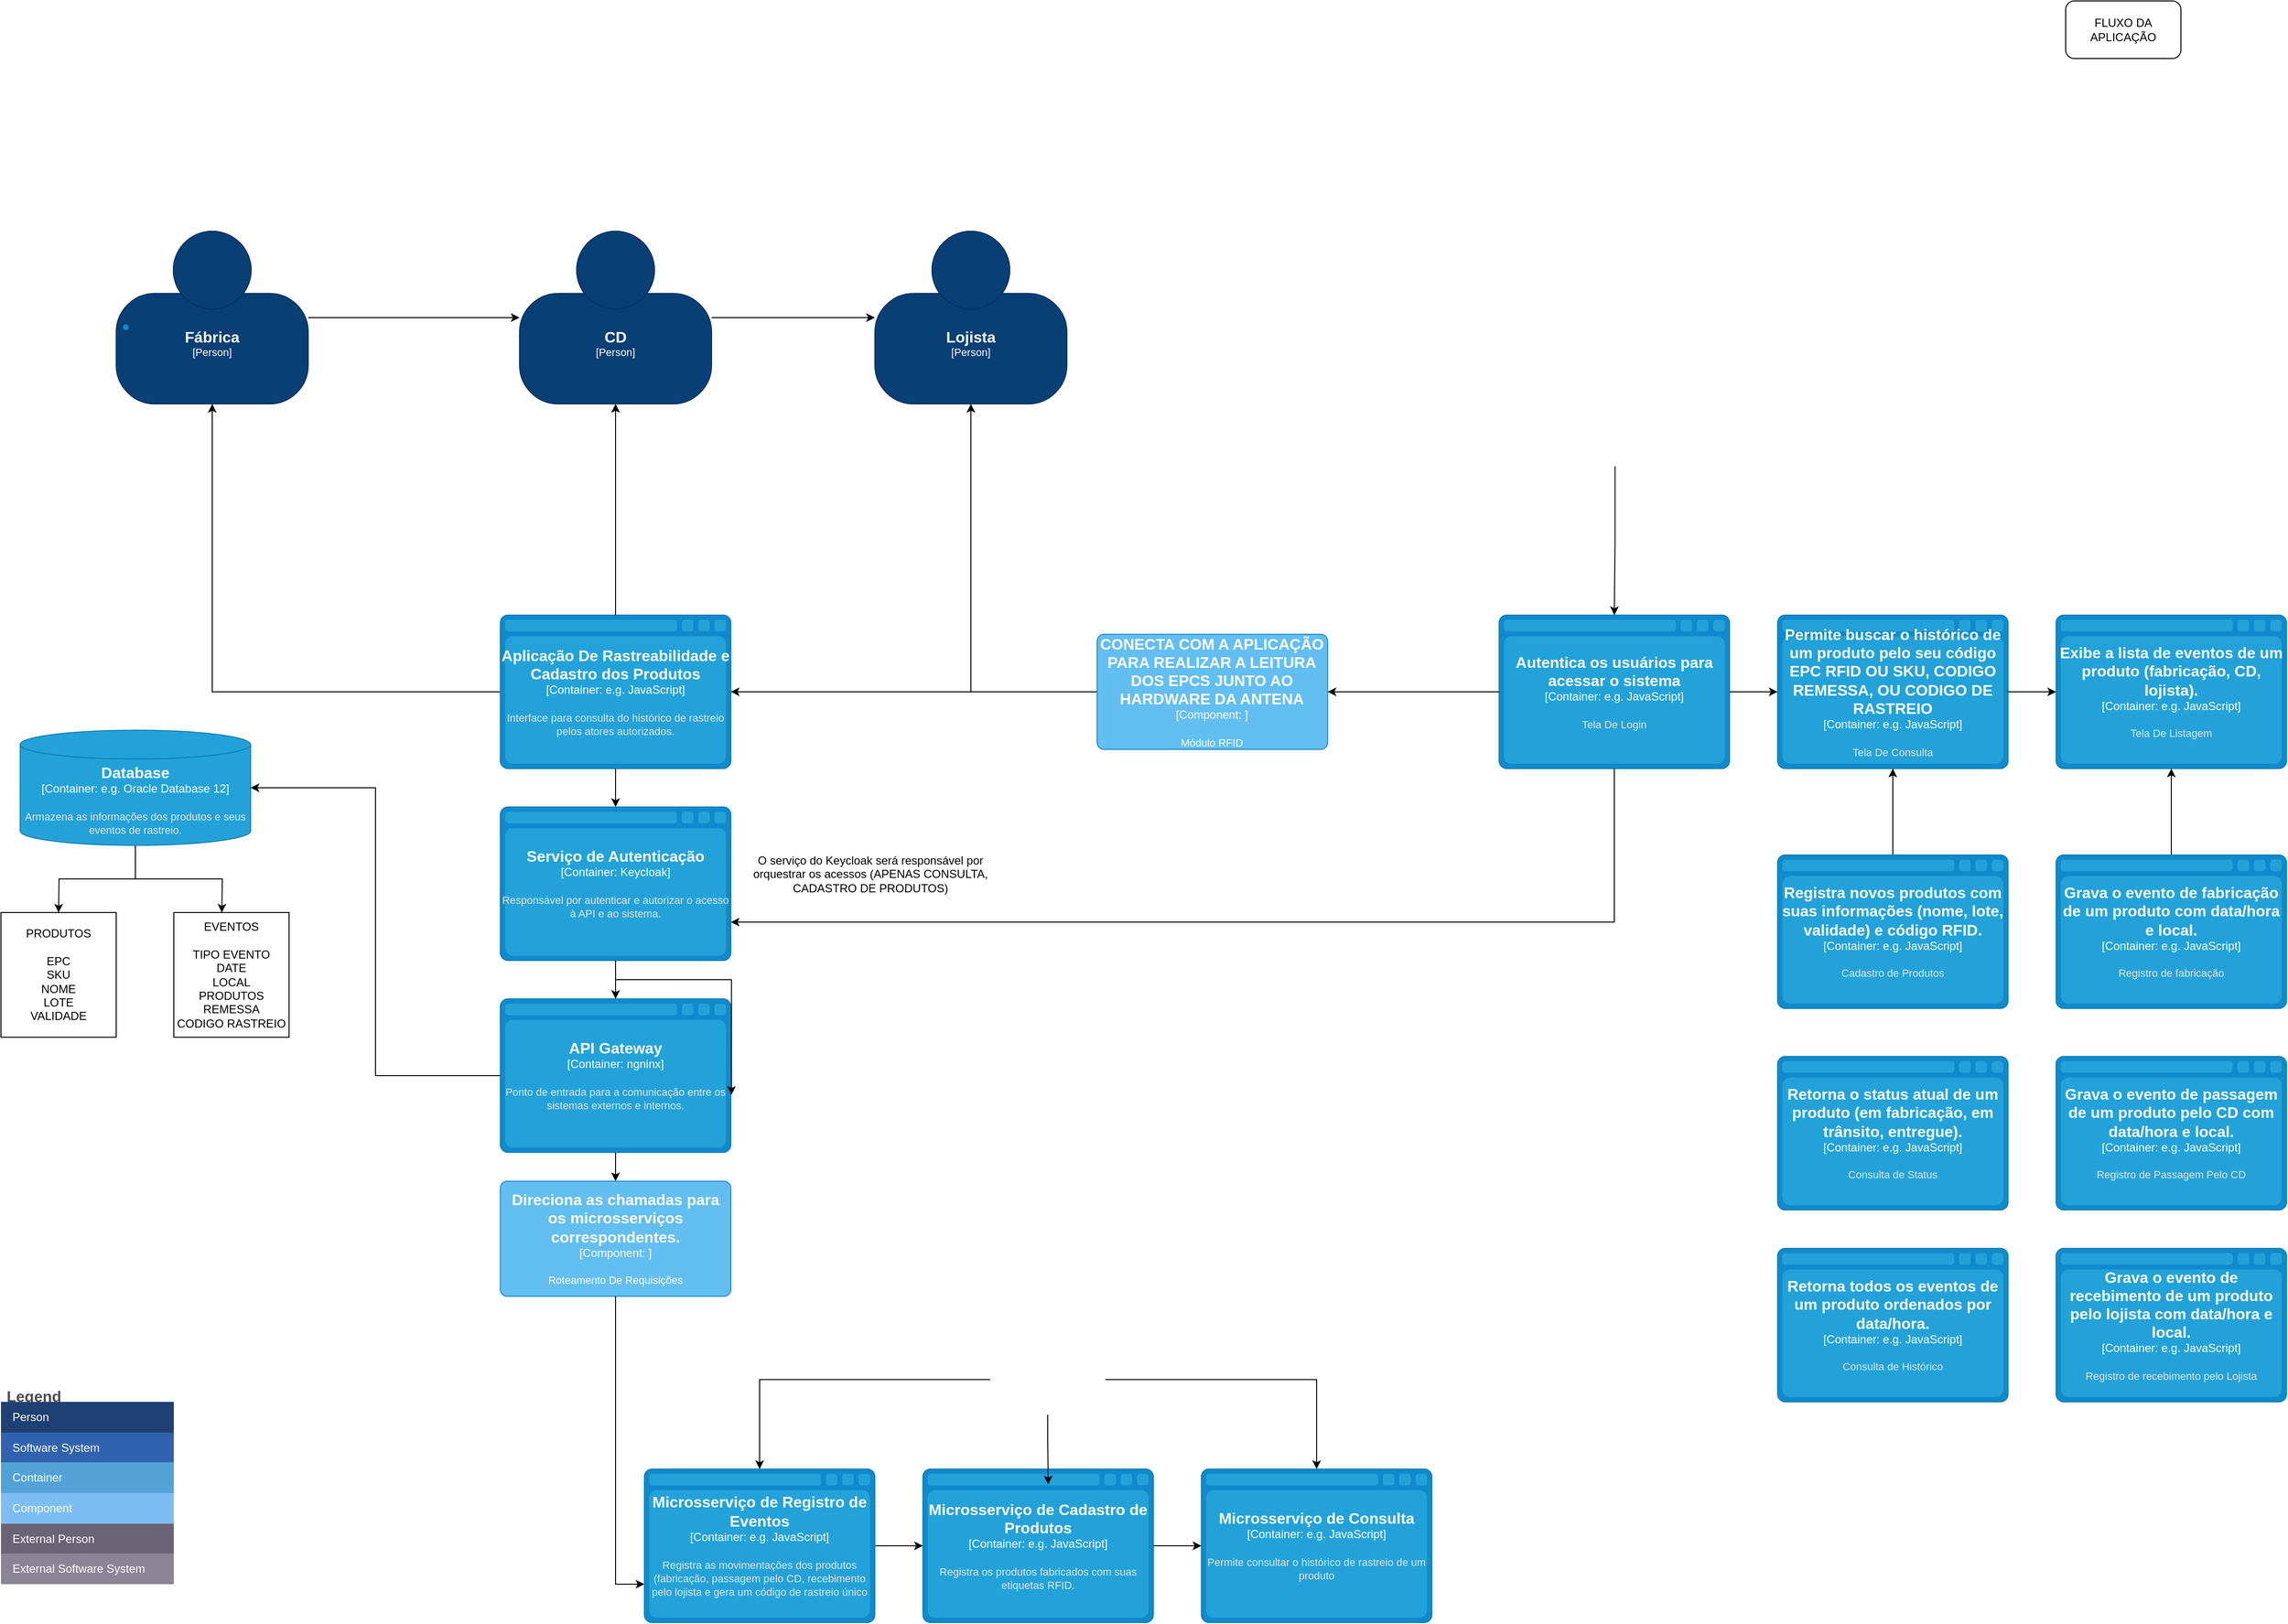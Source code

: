 <mxfile version="24.4.0" type="github">
  <diagram name="Page-1" id="zSvLlB_tGy_QWsFv92lQ">
    <mxGraphModel dx="1832" dy="5348" grid="1" gridSize="10" guides="1" tooltips="1" connect="1" arrows="1" fold="1" page="1" pageScale="1" pageWidth="1100" pageHeight="850" math="0" shadow="0">
      <root>
        <mxCell id="0" />
        <mxCell id="1" parent="0" />
        <mxCell id="GDv7yHvzLEtA6fUQxvJh-16" value="" style="edgeStyle=orthogonalEdgeStyle;rounded=0;orthogonalLoop=1;jettySize=auto;html=1;" edge="1" parent="1" source="GDv7yHvzLEtA6fUQxvJh-11" target="GDv7yHvzLEtA6fUQxvJh-15">
          <mxGeometry relative="1" as="geometry" />
        </mxCell>
        <object placeholders="1" c4Name="Fábrica" c4Type="Person" c4Description="" label="&lt;font style=&quot;font-size: 16px&quot;&gt;&lt;b&gt;%c4Name%&lt;/b&gt;&lt;/font&gt;&lt;div&gt;[%c4Type%]&lt;/div&gt;&lt;br&gt;&lt;div&gt;&lt;font style=&quot;font-size: 11px&quot;&gt;&lt;font color=&quot;#cccccc&quot;&gt;%c4Description%&lt;/font&gt;&lt;/div&gt;" id="GDv7yHvzLEtA6fUQxvJh-11">
          <mxCell style="html=1;fontSize=11;dashed=0;whiteSpace=wrap;fillColor=#083F75;strokeColor=#06315C;fontColor=#ffffff;shape=mxgraph.c4.person2;align=center;metaEdit=1;points=[[0.5,0,0],[1,0.5,0],[1,0.75,0],[0.75,1,0],[0.5,1,0],[0.25,1,0],[0,0.75,0],[0,0.5,0]];resizable=0;" vertex="1" parent="1">
            <mxGeometry x="140" y="-3220" width="200" height="180" as="geometry" />
          </mxCell>
        </object>
        <object placeholders="1" c4Name="Lojista" c4Type="Person" c4Description="" label="&lt;font style=&quot;font-size: 16px&quot;&gt;&lt;b&gt;%c4Name%&lt;/b&gt;&lt;/font&gt;&lt;div&gt;[%c4Type%]&lt;/div&gt;&lt;br&gt;&lt;div&gt;&lt;font style=&quot;font-size: 11px&quot;&gt;&lt;font color=&quot;#cccccc&quot;&gt;%c4Description%&lt;/font&gt;&lt;/div&gt;" id="GDv7yHvzLEtA6fUQxvJh-14">
          <mxCell style="html=1;fontSize=11;dashed=0;whiteSpace=wrap;fillColor=#083F75;strokeColor=#06315C;fontColor=#ffffff;shape=mxgraph.c4.person2;align=center;metaEdit=1;points=[[0.5,0,0],[1,0.5,0],[1,0.75,0],[0.75,1,0],[0.5,1,0],[0.25,1,0],[0,0.75,0],[0,0.5,0]];resizable=0;" vertex="1" parent="1">
            <mxGeometry x="930" y="-3220" width="200" height="180" as="geometry" />
          </mxCell>
        </object>
        <mxCell id="GDv7yHvzLEtA6fUQxvJh-17" value="" style="edgeStyle=orthogonalEdgeStyle;rounded=0;orthogonalLoop=1;jettySize=auto;html=1;" edge="1" parent="1" source="GDv7yHvzLEtA6fUQxvJh-15" target="GDv7yHvzLEtA6fUQxvJh-14">
          <mxGeometry relative="1" as="geometry" />
        </mxCell>
        <object placeholders="1" c4Name="CD" c4Type="Person" c4Description="" label="&lt;font style=&quot;font-size: 16px&quot;&gt;&lt;b&gt;%c4Name%&lt;/b&gt;&lt;/font&gt;&lt;div&gt;[%c4Type%]&lt;/div&gt;&lt;br&gt;&lt;div&gt;&lt;font style=&quot;font-size: 11px&quot;&gt;&lt;font color=&quot;#cccccc&quot;&gt;%c4Description%&lt;/font&gt;&lt;/div&gt;" id="GDv7yHvzLEtA6fUQxvJh-15">
          <mxCell style="html=1;fontSize=11;dashed=0;whiteSpace=wrap;fillColor=#083F75;strokeColor=#06315C;fontColor=#ffffff;shape=mxgraph.c4.person2;align=center;metaEdit=1;points=[[0.5,0,0],[1,0.5,0],[1,0.75,0],[0.75,1,0],[0.5,1,0],[0.25,1,0],[0,0.75,0],[0,0.5,0]];resizable=0;" vertex="1" parent="1">
            <mxGeometry x="560" y="-3220" width="200" height="180" as="geometry" />
          </mxCell>
        </object>
        <mxCell id="GDv7yHvzLEtA6fUQxvJh-36" value="" style="edgeStyle=orthogonalEdgeStyle;rounded=0;orthogonalLoop=1;jettySize=auto;html=1;" edge="1" parent="1" source="GDv7yHvzLEtA6fUQxvJh-20" target="GDv7yHvzLEtA6fUQxvJh-11">
          <mxGeometry relative="1" as="geometry" />
        </mxCell>
        <mxCell id="GDv7yHvzLEtA6fUQxvJh-39" style="edgeStyle=orthogonalEdgeStyle;rounded=0;orthogonalLoop=1;jettySize=auto;html=1;" edge="1" parent="1" source="GDv7yHvzLEtA6fUQxvJh-20" target="GDv7yHvzLEtA6fUQxvJh-14">
          <mxGeometry relative="1" as="geometry" />
        </mxCell>
        <object placeholders="1" c4Name="Aplicação De Rastreabilidade e Cadastro dos Produtos" c4Type="Container" c4Technology="e.g. JavaScript" c4Description="Interface para consulta do histórico de rastreio pelos atores autorizados." label="&lt;font style=&quot;font-size: 16px&quot;&gt;&lt;b&gt;%c4Name%&lt;/b&gt;&lt;/font&gt;&lt;div&gt;[%c4Type%:&amp;nbsp;%c4Technology%]&lt;/div&gt;&lt;br&gt;&lt;div&gt;&lt;font style=&quot;font-size: 11px&quot;&gt;&lt;font color=&quot;#E6E6E6&quot;&gt;%c4Description%&lt;/font&gt;&lt;/div&gt;" id="GDv7yHvzLEtA6fUQxvJh-20">
          <mxCell style="shape=mxgraph.c4.webBrowserContainer2;whiteSpace=wrap;html=1;boundedLbl=1;rounded=0;labelBackgroundColor=none;strokeColor=#118ACD;fillColor=#23A2D9;strokeColor=#118ACD;strokeColor2=#0E7DAD;fontSize=12;fontColor=#ffffff;align=center;metaEdit=1;points=[[0.5,0,0],[1,0.25,0],[1,0.5,0],[1,0.75,0],[0.5,1,0],[0,0.75,0],[0,0.5,0],[0,0.25,0]];resizable=0;" vertex="1" parent="1">
            <mxGeometry x="540" y="-2820" width="240" height="160" as="geometry" />
          </mxCell>
        </object>
        <object placeholders="1" c4Name="API Gateway" c4Type="Container" c4Technology="ngninx" c4Description="Ponto de entrada para a comunicação entre os sistemas externos e internos." label="&lt;font style=&quot;font-size: 16px&quot;&gt;&lt;b&gt;%c4Name%&lt;/b&gt;&lt;/font&gt;&lt;div&gt;[%c4Type%:&amp;nbsp;%c4Technology%]&lt;/div&gt;&lt;br&gt;&lt;div&gt;&lt;font style=&quot;font-size: 11px&quot;&gt;&lt;font color=&quot;#E6E6E6&quot;&gt;%c4Description%&lt;/font&gt;&lt;/div&gt;" id="GDv7yHvzLEtA6fUQxvJh-21">
          <mxCell style="shape=mxgraph.c4.webBrowserContainer2;whiteSpace=wrap;html=1;boundedLbl=1;rounded=0;labelBackgroundColor=none;strokeColor=#118ACD;fillColor=#23A2D9;strokeColor=#118ACD;strokeColor2=#0E7DAD;fontSize=12;fontColor=#ffffff;align=center;metaEdit=1;points=[[0.5,0,0],[1,0.25,0],[1,0.5,0],[1,0.75,0],[0.5,1,0],[0,0.75,0],[0,0.5,0],[0,0.25,0]];resizable=0;" vertex="1" parent="1">
            <mxGeometry x="540" y="-2420" width="240" height="160" as="geometry" />
          </mxCell>
        </object>
        <object placeholders="1" c4Name="Serviço de Autenticação" c4Type="Container" c4Technology="Keycloak" c4Description="Responsável por autenticar e autorizar o acesso à API e ao sistema." label="&lt;font style=&quot;font-size: 16px&quot;&gt;&lt;b&gt;%c4Name%&lt;/b&gt;&lt;/font&gt;&lt;div&gt;[%c4Type%:&amp;nbsp;%c4Technology%]&lt;/div&gt;&lt;br&gt;&lt;div&gt;&lt;font style=&quot;font-size: 11px&quot;&gt;&lt;font color=&quot;#E6E6E6&quot;&gt;%c4Description%&lt;/font&gt;&lt;/div&gt;" id="GDv7yHvzLEtA6fUQxvJh-22">
          <mxCell style="shape=mxgraph.c4.webBrowserContainer2;whiteSpace=wrap;html=1;boundedLbl=1;rounded=0;labelBackgroundColor=none;strokeColor=#118ACD;fillColor=#23A2D9;strokeColor=#118ACD;strokeColor2=#0E7DAD;fontSize=12;fontColor=#ffffff;align=center;metaEdit=1;points=[[0.5,0,0],[1,0.25,0],[1,0.5,0],[1,0.75,0],[0.5,1,0],[0,0.75,0],[0,0.5,0],[0,0.25,0]];resizable=0;" vertex="1" parent="1">
            <mxGeometry x="540" y="-2620" width="240" height="160" as="geometry" />
          </mxCell>
        </object>
        <object placeholders="1" c4Name="Microsserviço de Cadastro de Produtos" c4Type="Container" c4Technology="e.g. JavaScript" c4Description="Registra os produtos fabricados com suas etiquetas RFID." label="&lt;font style=&quot;font-size: 16px&quot;&gt;&lt;b&gt;%c4Name%&lt;/b&gt;&lt;/font&gt;&lt;div&gt;[%c4Type%:&amp;nbsp;%c4Technology%]&lt;/div&gt;&lt;br&gt;&lt;div&gt;&lt;font style=&quot;font-size: 11px&quot;&gt;&lt;font color=&quot;#E6E6E6&quot;&gt;%c4Description%&lt;/font&gt;&lt;/div&gt;" id="GDv7yHvzLEtA6fUQxvJh-23">
          <mxCell style="shape=mxgraph.c4.webBrowserContainer2;whiteSpace=wrap;html=1;boundedLbl=1;rounded=0;labelBackgroundColor=none;strokeColor=#118ACD;fillColor=#23A2D9;strokeColor=#118ACD;strokeColor2=#0E7DAD;fontSize=12;fontColor=#ffffff;align=center;metaEdit=1;points=[[0.5,0,0],[1,0.25,0],[1,0.5,0],[1,0.75,0],[0.5,1,0],[0,0.75,0],[0,0.5,0],[0,0.25,0]];resizable=0;" vertex="1" parent="1">
            <mxGeometry x="980" y="-1930" width="240" height="160" as="geometry" />
          </mxCell>
        </object>
        <mxCell id="GDv7yHvzLEtA6fUQxvJh-94" style="edgeStyle=orthogonalEdgeStyle;rounded=0;orthogonalLoop=1;jettySize=auto;html=1;" edge="1" parent="1" source="GDv7yHvzLEtA6fUQxvJh-24" target="GDv7yHvzLEtA6fUQxvJh-23">
          <mxGeometry relative="1" as="geometry" />
        </mxCell>
        <object placeholders="1" c4Name="Microsserviço de Registro de Eventos" c4Type="Container" c4Technology="e.g. JavaScript" c4Description="Registra as movimentações dos produtos (fabricação, passagem pelo CD, recebimento pelo lojista e gera um código de rastreio único" label="&lt;font style=&quot;font-size: 16px&quot;&gt;&lt;b&gt;%c4Name%&lt;/b&gt;&lt;/font&gt;&lt;div&gt;[%c4Type%:&amp;nbsp;%c4Technology%]&lt;/div&gt;&lt;br&gt;&lt;div&gt;&lt;font style=&quot;font-size: 11px&quot;&gt;&lt;font color=&quot;#E6E6E6&quot;&gt;%c4Description%&lt;/font&gt;&lt;/div&gt;" id="GDv7yHvzLEtA6fUQxvJh-24">
          <mxCell style="shape=mxgraph.c4.webBrowserContainer2;whiteSpace=wrap;html=1;boundedLbl=1;rounded=0;labelBackgroundColor=none;strokeColor=#118ACD;fillColor=#23A2D9;strokeColor=#118ACD;strokeColor2=#0E7DAD;fontSize=12;fontColor=#ffffff;align=center;metaEdit=1;points=[[0.5,0,0],[1,0.25,0],[1,0.5,0],[1,0.75,0],[0.5,1,0],[0,0.75,0],[0,0.5,0],[0,0.25,0]];resizable=0;" vertex="1" parent="1">
            <mxGeometry x="690" y="-1930" width="240" height="160" as="geometry" />
          </mxCell>
        </object>
        <object placeholders="1" c4Name="Microsserviço de Consulta" c4Type="Container" c4Technology="e.g. JavaScript" c4Description="Permite consultar o histórico de rastreio de um produto" label="&lt;font style=&quot;font-size: 16px&quot;&gt;&lt;b&gt;%c4Name%&lt;/b&gt;&lt;/font&gt;&lt;div&gt;[%c4Type%:&amp;nbsp;%c4Technology%]&lt;/div&gt;&lt;br&gt;&lt;div&gt;&lt;font style=&quot;font-size: 11px&quot;&gt;&lt;font color=&quot;#E6E6E6&quot;&gt;%c4Description%&lt;/font&gt;&lt;/div&gt;" id="GDv7yHvzLEtA6fUQxvJh-25">
          <mxCell style="shape=mxgraph.c4.webBrowserContainer2;whiteSpace=wrap;html=1;boundedLbl=1;rounded=0;labelBackgroundColor=none;strokeColor=#118ACD;fillColor=#23A2D9;strokeColor=#118ACD;strokeColor2=#0E7DAD;fontSize=12;fontColor=#ffffff;align=center;metaEdit=1;points=[[0.5,0,0],[1,0.25,0],[1,0.5,0],[1,0.75,0],[0.5,1,0],[0,0.75,0],[0,0.5,0],[0,0.25,0]];resizable=0;" vertex="1" parent="1">
            <mxGeometry x="1270" y="-1930" width="240" height="160" as="geometry" />
          </mxCell>
        </object>
        <mxCell id="GDv7yHvzLEtA6fUQxvJh-115" style="edgeStyle=orthogonalEdgeStyle;rounded=0;orthogonalLoop=1;jettySize=auto;html=1;entryX=0.5;entryY=0;entryDx=0;entryDy=0;" edge="1" parent="1" source="GDv7yHvzLEtA6fUQxvJh-26">
          <mxGeometry relative="1" as="geometry">
            <mxPoint x="80" y="-2510" as="targetPoint" />
          </mxGeometry>
        </mxCell>
        <mxCell id="GDv7yHvzLEtA6fUQxvJh-116" style="edgeStyle=orthogonalEdgeStyle;rounded=0;orthogonalLoop=1;jettySize=auto;html=1;" edge="1" parent="1" source="GDv7yHvzLEtA6fUQxvJh-26">
          <mxGeometry relative="1" as="geometry">
            <mxPoint x="250" y="-2510" as="targetPoint" />
          </mxGeometry>
        </mxCell>
        <object placeholders="1" c4Name="Database" c4Type="Container" c4Technology="e.g. Oracle Database 12" c4Description="Armazena as informações dos produtos e seus eventos de rastreio." label="&lt;font style=&quot;font-size: 16px&quot;&gt;&lt;b&gt;%c4Name%&lt;/b&gt;&lt;/font&gt;&lt;div&gt;[%c4Type%:&amp;nbsp;%c4Technology%]&lt;/div&gt;&lt;br&gt;&lt;div&gt;&lt;font style=&quot;font-size: 11px&quot;&gt;&lt;font color=&quot;#E6E6E6&quot;&gt;%c4Description%&lt;/font&gt;&lt;/div&gt;" id="GDv7yHvzLEtA6fUQxvJh-26">
          <mxCell style="shape=cylinder3;size=15;whiteSpace=wrap;html=1;boundedLbl=1;rounded=0;labelBackgroundColor=none;fillColor=#23A2D9;fontSize=12;fontColor=#ffffff;align=center;strokeColor=#0E7DAD;metaEdit=1;points=[[0.5,0,0],[1,0.25,0],[1,0.5,0],[1,0.75,0],[0.5,1,0],[0,0.75,0],[0,0.5,0],[0,0.25,0]];resizable=0;" vertex="1" parent="1">
            <mxGeometry x="40" y="-2700" width="240" height="120" as="geometry" />
          </mxCell>
        </object>
        <mxCell id="GDv7yHvzLEtA6fUQxvJh-30" value="" style="shape=waypoint;sketch=0;size=6;pointerEvents=1;points=[];fillColor=#23A2D9;resizable=0;rotatable=0;perimeter=centerPerimeter;snapToPoint=1;strokeColor=#118ACD;fontColor=#ffffff;rounded=0;labelBackgroundColor=none;" vertex="1" parent="1">
          <mxGeometry x="140" y="-3130" width="20" height="20" as="geometry" />
        </mxCell>
        <mxCell id="GDv7yHvzLEtA6fUQxvJh-40" style="edgeStyle=orthogonalEdgeStyle;rounded=0;orthogonalLoop=1;jettySize=auto;html=1;entryX=0.5;entryY=1;entryDx=0;entryDy=0;entryPerimeter=0;" edge="1" parent="1" source="GDv7yHvzLEtA6fUQxvJh-20" target="GDv7yHvzLEtA6fUQxvJh-15">
          <mxGeometry relative="1" as="geometry" />
        </mxCell>
        <mxCell id="GDv7yHvzLEtA6fUQxvJh-43" style="edgeStyle=orthogonalEdgeStyle;rounded=0;orthogonalLoop=1;jettySize=auto;html=1;entryX=1;entryY=0.5;entryDx=0;entryDy=0;entryPerimeter=0;" edge="1" parent="1" source="GDv7yHvzLEtA6fUQxvJh-21" target="GDv7yHvzLEtA6fUQxvJh-26">
          <mxGeometry relative="1" as="geometry" />
        </mxCell>
        <mxCell id="GDv7yHvzLEtA6fUQxvJh-47" style="edgeStyle=orthogonalEdgeStyle;rounded=0;orthogonalLoop=1;jettySize=auto;html=1;entryX=0.5;entryY=0;entryDx=0;entryDy=0;entryPerimeter=0;" edge="1" parent="1" source="GDv7yHvzLEtA6fUQxvJh-20" target="GDv7yHvzLEtA6fUQxvJh-22">
          <mxGeometry relative="1" as="geometry" />
        </mxCell>
        <mxCell id="GDv7yHvzLEtA6fUQxvJh-48" style="edgeStyle=orthogonalEdgeStyle;rounded=0;orthogonalLoop=1;jettySize=auto;html=1;entryX=0.5;entryY=0;entryDx=0;entryDy=0;entryPerimeter=0;" edge="1" parent="1" source="GDv7yHvzLEtA6fUQxvJh-22" target="GDv7yHvzLEtA6fUQxvJh-21">
          <mxGeometry relative="1" as="geometry" />
        </mxCell>
        <mxCell id="GDv7yHvzLEtA6fUQxvJh-49" value="Legend" style="shape=table;startSize=20;container=1;collapsible=0;childLayout=tableLayout;fontSize=16;align=left;verticalAlign=top;fillColor=none;strokeColor=none;fontColor=#4D4D4D;fontStyle=1;spacingLeft=6;spacing=0;resizable=0;" vertex="1" parent="1">
          <mxGeometry x="20" y="-2020" width="180" height="210" as="geometry" />
        </mxCell>
        <mxCell id="GDv7yHvzLEtA6fUQxvJh-50" value="" style="shape=tableRow;horizontal=0;startSize=0;swimlaneHead=0;swimlaneBody=0;strokeColor=inherit;top=0;left=0;bottom=0;right=0;collapsible=0;dropTarget=0;fillColor=none;points=[[0,0.5],[1,0.5]];portConstraint=eastwest;fontSize=12;" vertex="1" parent="GDv7yHvzLEtA6fUQxvJh-49">
          <mxGeometry y="20" width="180" height="32" as="geometry" />
        </mxCell>
        <mxCell id="GDv7yHvzLEtA6fUQxvJh-51" value="Person" style="shape=partialRectangle;html=1;whiteSpace=wrap;connectable=0;strokeColor=inherit;overflow=hidden;fillColor=#1E4074;top=0;left=0;bottom=0;right=0;pointerEvents=1;fontSize=12;align=left;fontColor=#FFFFFF;gradientColor=none;spacingLeft=10;spacingRight=4;" vertex="1" parent="GDv7yHvzLEtA6fUQxvJh-50">
          <mxGeometry width="180" height="32" as="geometry">
            <mxRectangle width="180" height="32" as="alternateBounds" />
          </mxGeometry>
        </mxCell>
        <mxCell id="GDv7yHvzLEtA6fUQxvJh-52" value="" style="shape=tableRow;horizontal=0;startSize=0;swimlaneHead=0;swimlaneBody=0;strokeColor=inherit;top=0;left=0;bottom=0;right=0;collapsible=0;dropTarget=0;fillColor=none;points=[[0,0.5],[1,0.5]];portConstraint=eastwest;fontSize=12;" vertex="1" parent="GDv7yHvzLEtA6fUQxvJh-49">
          <mxGeometry y="52" width="180" height="31" as="geometry" />
        </mxCell>
        <mxCell id="GDv7yHvzLEtA6fUQxvJh-53" value="Software System" style="shape=partialRectangle;html=1;whiteSpace=wrap;connectable=0;strokeColor=inherit;overflow=hidden;fillColor=#3162AF;top=0;left=0;bottom=0;right=0;pointerEvents=1;fontSize=12;align=left;fontColor=#FFFFFF;gradientColor=none;spacingLeft=10;spacingRight=4;" vertex="1" parent="GDv7yHvzLEtA6fUQxvJh-52">
          <mxGeometry width="180" height="31" as="geometry">
            <mxRectangle width="180" height="31" as="alternateBounds" />
          </mxGeometry>
        </mxCell>
        <mxCell id="GDv7yHvzLEtA6fUQxvJh-54" value="" style="shape=tableRow;horizontal=0;startSize=0;swimlaneHead=0;swimlaneBody=0;strokeColor=inherit;top=0;left=0;bottom=0;right=0;collapsible=0;dropTarget=0;fillColor=none;points=[[0,0.5],[1,0.5]];portConstraint=eastwest;fontSize=12;" vertex="1" parent="GDv7yHvzLEtA6fUQxvJh-49">
          <mxGeometry y="83" width="180" height="32" as="geometry" />
        </mxCell>
        <mxCell id="GDv7yHvzLEtA6fUQxvJh-55" value="Container" style="shape=partialRectangle;html=1;whiteSpace=wrap;connectable=0;strokeColor=inherit;overflow=hidden;fillColor=#52a2d8;top=0;left=0;bottom=0;right=0;pointerEvents=1;fontSize=12;align=left;fontColor=#FFFFFF;gradientColor=none;spacingLeft=10;spacingRight=4;" vertex="1" parent="GDv7yHvzLEtA6fUQxvJh-54">
          <mxGeometry width="180" height="32" as="geometry">
            <mxRectangle width="180" height="32" as="alternateBounds" />
          </mxGeometry>
        </mxCell>
        <mxCell id="GDv7yHvzLEtA6fUQxvJh-56" value="" style="shape=tableRow;horizontal=0;startSize=0;swimlaneHead=0;swimlaneBody=0;strokeColor=inherit;top=0;left=0;bottom=0;right=0;collapsible=0;dropTarget=0;fillColor=none;points=[[0,0.5],[1,0.5]];portConstraint=eastwest;fontSize=12;" vertex="1" parent="GDv7yHvzLEtA6fUQxvJh-49">
          <mxGeometry y="115" width="180" height="32" as="geometry" />
        </mxCell>
        <mxCell id="GDv7yHvzLEtA6fUQxvJh-57" value="Component" style="shape=partialRectangle;html=1;whiteSpace=wrap;connectable=0;strokeColor=inherit;overflow=hidden;fillColor=#7dbef2;top=0;left=0;bottom=0;right=0;pointerEvents=1;fontSize=12;align=left;fontColor=#FFFFFF;gradientColor=none;spacingLeft=10;spacingRight=4;" vertex="1" parent="GDv7yHvzLEtA6fUQxvJh-56">
          <mxGeometry width="180" height="32" as="geometry">
            <mxRectangle width="180" height="32" as="alternateBounds" />
          </mxGeometry>
        </mxCell>
        <mxCell id="GDv7yHvzLEtA6fUQxvJh-58" value="" style="shape=tableRow;horizontal=0;startSize=0;swimlaneHead=0;swimlaneBody=0;strokeColor=inherit;top=0;left=0;bottom=0;right=0;collapsible=0;dropTarget=0;fillColor=none;points=[[0,0.5],[1,0.5]];portConstraint=eastwest;fontSize=12;" vertex="1" parent="GDv7yHvzLEtA6fUQxvJh-49">
          <mxGeometry y="147" width="180" height="31" as="geometry" />
        </mxCell>
        <mxCell id="GDv7yHvzLEtA6fUQxvJh-59" value="External Person" style="shape=partialRectangle;html=1;whiteSpace=wrap;connectable=0;strokeColor=inherit;overflow=hidden;fillColor=#6b6477;top=0;left=0;bottom=0;right=0;pointerEvents=1;fontSize=12;align=left;fontColor=#FFFFFF;gradientColor=none;spacingLeft=10;spacingRight=4;" vertex="1" parent="GDv7yHvzLEtA6fUQxvJh-58">
          <mxGeometry width="180" height="31" as="geometry">
            <mxRectangle width="180" height="31" as="alternateBounds" />
          </mxGeometry>
        </mxCell>
        <mxCell id="GDv7yHvzLEtA6fUQxvJh-60" value="" style="shape=tableRow;horizontal=0;startSize=0;swimlaneHead=0;swimlaneBody=0;strokeColor=inherit;top=0;left=0;bottom=0;right=0;collapsible=0;dropTarget=0;fillColor=none;points=[[0,0.5],[1,0.5]];portConstraint=eastwest;fontSize=12;" vertex="1" parent="GDv7yHvzLEtA6fUQxvJh-49">
          <mxGeometry y="178" width="180" height="32" as="geometry" />
        </mxCell>
        <mxCell id="GDv7yHvzLEtA6fUQxvJh-61" value="External Software System" style="shape=partialRectangle;html=1;whiteSpace=wrap;connectable=0;strokeColor=inherit;overflow=hidden;fillColor=#8b8496;top=0;left=0;bottom=0;right=0;pointerEvents=1;fontSize=12;align=left;fontColor=#FFFFFF;gradientColor=none;spacingLeft=10;spacingRight=4;" vertex="1" parent="GDv7yHvzLEtA6fUQxvJh-60">
          <mxGeometry width="180" height="32" as="geometry">
            <mxRectangle width="180" height="32" as="alternateBounds" />
          </mxGeometry>
        </mxCell>
        <object placeholders="1" c4Name="Autentica os usuários para acessar o sistema" c4Type="Container" c4Technology="e.g. JavaScript" c4Description="Tela De Login" label="&lt;font style=&quot;font-size: 16px&quot;&gt;&lt;b&gt;%c4Name%&lt;/b&gt;&lt;/font&gt;&lt;div&gt;[%c4Type%:&amp;nbsp;%c4Technology%]&lt;/div&gt;&lt;br&gt;&lt;div&gt;&lt;font style=&quot;font-size: 11px&quot;&gt;&lt;font color=&quot;#E6E6E6&quot;&gt;%c4Description%&lt;/font&gt;&lt;/div&gt;" id="GDv7yHvzLEtA6fUQxvJh-62">
          <mxCell style="shape=mxgraph.c4.webBrowserContainer2;whiteSpace=wrap;html=1;boundedLbl=1;rounded=0;labelBackgroundColor=none;strokeColor=#118ACD;fillColor=#23A2D9;strokeColor=#118ACD;strokeColor2=#0E7DAD;fontSize=12;fontColor=#ffffff;align=center;metaEdit=1;points=[[0.5,0,0],[1,0.25,0],[1,0.5,0],[1,0.75,0],[0.5,1,0],[0,0.75,0],[0,0.5,0],[0,0.25,0]];resizable=0;" vertex="1" parent="1">
            <mxGeometry x="1580" y="-2820" width="240" height="160" as="geometry" />
          </mxCell>
        </object>
        <object placeholders="1" c4Name="Permite buscar o histórico de um produto pelo seu código EPC RFID OU SKU, CODIGO REMESSA, OU CODIGO DE RASTREIO" c4Type="Container" c4Technology="e.g. JavaScript" c4Description="Tela De Consulta" label="&lt;font style=&quot;font-size: 16px&quot;&gt;&lt;b&gt;%c4Name%&lt;/b&gt;&lt;/font&gt;&lt;div&gt;[%c4Type%:&amp;nbsp;%c4Technology%]&lt;/div&gt;&lt;br&gt;&lt;div&gt;&lt;font style=&quot;font-size: 11px&quot;&gt;&lt;font color=&quot;#E6E6E6&quot;&gt;%c4Description%&lt;/font&gt;&lt;/div&gt;" id="GDv7yHvzLEtA6fUQxvJh-66">
          <mxCell style="shape=mxgraph.c4.webBrowserContainer2;whiteSpace=wrap;html=1;boundedLbl=1;rounded=0;labelBackgroundColor=none;strokeColor=#118ACD;fillColor=#23A2D9;strokeColor=#118ACD;strokeColor2=#0E7DAD;fontSize=12;fontColor=#ffffff;align=center;metaEdit=1;points=[[0.5,0,0],[1,0.25,0],[1,0.5,0],[1,0.75,0],[0.5,1,0],[0,0.75,0],[0,0.5,0],[0,0.25,0]];resizable=0;" vertex="1" parent="1">
            <mxGeometry x="1870" y="-2820" width="240" height="160" as="geometry" />
          </mxCell>
        </object>
        <object placeholders="1" c4Name="Exibe a lista de eventos de um produto (fabricação, CD, lojista)." c4Type="Container" c4Technology="e.g. JavaScript" c4Description="Tela De Listagem" label="&lt;font style=&quot;font-size: 16px&quot;&gt;&lt;b&gt;%c4Name%&lt;/b&gt;&lt;/font&gt;&lt;div&gt;[%c4Type%:&amp;nbsp;%c4Technology%]&lt;/div&gt;&lt;br&gt;&lt;div&gt;&lt;font style=&quot;font-size: 11px&quot;&gt;&lt;font color=&quot;#E6E6E6&quot;&gt;%c4Description%&lt;/font&gt;&lt;/div&gt;" id="GDv7yHvzLEtA6fUQxvJh-67">
          <mxCell style="shape=mxgraph.c4.webBrowserContainer2;whiteSpace=wrap;html=1;boundedLbl=1;rounded=0;labelBackgroundColor=none;strokeColor=#118ACD;fillColor=#23A2D9;strokeColor=#118ACD;strokeColor2=#0E7DAD;fontSize=12;fontColor=#ffffff;align=center;metaEdit=1;points=[[0.5,0,0],[1,0.25,0],[1,0.5,0],[1,0.75,0],[0.5,1,0],[0,0.75,0],[0,0.5,0],[0,0.25,0]];resizable=0;" vertex="1" parent="1">
            <mxGeometry x="2160" y="-2820" width="240" height="160" as="geometry" />
          </mxCell>
        </object>
        <mxCell id="GDv7yHvzLEtA6fUQxvJh-68" style="edgeStyle=orthogonalEdgeStyle;rounded=0;orthogonalLoop=1;jettySize=auto;html=1;entryX=1;entryY=0.5;entryDx=0;entryDy=0;entryPerimeter=0;" edge="1" parent="1" source="GDv7yHvzLEtA6fUQxvJh-136" target="GDv7yHvzLEtA6fUQxvJh-20">
          <mxGeometry relative="1" as="geometry" />
        </mxCell>
        <mxCell id="GDv7yHvzLEtA6fUQxvJh-69" style="edgeStyle=orthogonalEdgeStyle;rounded=0;orthogonalLoop=1;jettySize=auto;html=1;entryX=0;entryY=0.5;entryDx=0;entryDy=0;entryPerimeter=0;" edge="1" parent="1" source="GDv7yHvzLEtA6fUQxvJh-62" target="GDv7yHvzLEtA6fUQxvJh-66">
          <mxGeometry relative="1" as="geometry" />
        </mxCell>
        <mxCell id="GDv7yHvzLEtA6fUQxvJh-70" style="edgeStyle=orthogonalEdgeStyle;rounded=0;orthogonalLoop=1;jettySize=auto;html=1;entryX=0;entryY=0.5;entryDx=0;entryDy=0;entryPerimeter=0;" edge="1" parent="1" source="GDv7yHvzLEtA6fUQxvJh-66" target="GDv7yHvzLEtA6fUQxvJh-67">
          <mxGeometry relative="1" as="geometry" />
        </mxCell>
        <mxCell id="GDv7yHvzLEtA6fUQxvJh-71" value="O serviço do Keycloak será responsável por&lt;div&gt;&amp;nbsp;orquestrar os acessos (APENAS CONSULTA,&amp;nbsp;&lt;/div&gt;&lt;div&gt;CADASTRO DE PRODUTOS)&lt;/div&gt;" style="text;html=1;align=center;verticalAlign=middle;resizable=0;points=[];autosize=1;strokeColor=none;fillColor=none;" vertex="1" parent="1">
          <mxGeometry x="790" y="-2580" width="270" height="60" as="geometry" />
        </mxCell>
        <object placeholders="1" c4Name="Direciona as chamadas para os microsserviços correspondentes." c4Type="Component" c4Technology="" c4Description="Roteamento De Requisições" label="&lt;font style=&quot;font-size: 16px&quot;&gt;&lt;b&gt;%c4Name%&lt;/b&gt;&lt;/font&gt;&lt;div&gt;[%c4Type%: %c4Technology%]&lt;/div&gt;&lt;br&gt;&lt;div&gt;&lt;font style=&quot;font-size: 11px&quot;&gt;%c4Description%&lt;/font&gt;&lt;/div&gt;" id="GDv7yHvzLEtA6fUQxvJh-74">
          <mxCell style="rounded=1;whiteSpace=wrap;html=1;labelBackgroundColor=none;fillColor=#63BEF2;fontColor=#ffffff;align=center;arcSize=6;strokeColor=#2086C9;metaEdit=1;resizable=0;points=[[0.25,0,0],[0.5,0,0],[0.75,0,0],[1,0.25,0],[1,0.5,0],[1,0.75,0],[0.75,1,0],[0.5,1,0],[0.25,1,0],[0,0.75,0],[0,0.5,0],[0,0.25,0]];" vertex="1" parent="1">
            <mxGeometry x="540" y="-2230" width="240" height="120" as="geometry" />
          </mxCell>
        </object>
        <mxCell id="GDv7yHvzLEtA6fUQxvJh-140" value="" style="edgeStyle=orthogonalEdgeStyle;rounded=0;orthogonalLoop=1;jettySize=auto;html=1;" edge="1" parent="1" source="GDv7yHvzLEtA6fUQxvJh-75" target="GDv7yHvzLEtA6fUQxvJh-66">
          <mxGeometry relative="1" as="geometry" />
        </mxCell>
        <object placeholders="1" c4Name="Registra novos produtos com suas informações (nome, lote, validade) e código RFID." c4Type="Container" c4Technology="e.g. JavaScript" c4Description="Cadastro de Produtos" label="&lt;font style=&quot;font-size: 16px&quot;&gt;&lt;b&gt;%c4Name%&lt;/b&gt;&lt;/font&gt;&lt;div&gt;[%c4Type%:&amp;nbsp;%c4Technology%]&lt;/div&gt;&lt;br&gt;&lt;div&gt;&lt;font style=&quot;font-size: 11px&quot;&gt;&lt;font color=&quot;#E6E6E6&quot;&gt;%c4Description%&lt;/font&gt;&lt;/div&gt;" id="GDv7yHvzLEtA6fUQxvJh-75">
          <mxCell style="shape=mxgraph.c4.webBrowserContainer2;whiteSpace=wrap;html=1;boundedLbl=1;rounded=0;labelBackgroundColor=none;strokeColor=#118ACD;fillColor=#23A2D9;strokeColor=#118ACD;strokeColor2=#0E7DAD;fontSize=12;fontColor=#ffffff;align=center;metaEdit=1;points=[[0.5,0,0],[1,0.25,0],[1,0.5,0],[1,0.75,0],[0.5,1,0],[0,0.75,0],[0,0.5,0],[0,0.25,0]];resizable=0;" vertex="1" parent="1">
            <mxGeometry x="1870" y="-2570" width="240" height="160" as="geometry" />
          </mxCell>
        </object>
        <mxCell id="GDv7yHvzLEtA6fUQxvJh-139" value="" style="edgeStyle=orthogonalEdgeStyle;rounded=0;orthogonalLoop=1;jettySize=auto;html=1;" edge="1" parent="1" source="GDv7yHvzLEtA6fUQxvJh-81" target="GDv7yHvzLEtA6fUQxvJh-67">
          <mxGeometry relative="1" as="geometry" />
        </mxCell>
        <object placeholders="1" c4Name="Grava o evento de fabricação de um produto com data/hora e local." c4Type="Container" c4Technology="e.g. JavaScript" c4Description="Registro de fabricação" label="&lt;font style=&quot;font-size: 16px&quot;&gt;&lt;b&gt;%c4Name%&lt;/b&gt;&lt;/font&gt;&lt;div&gt;[%c4Type%:&amp;nbsp;%c4Technology%]&lt;/div&gt;&lt;br&gt;&lt;div&gt;&lt;font style=&quot;font-size: 11px&quot;&gt;&lt;font color=&quot;#E6E6E6&quot;&gt;%c4Description%&lt;/font&gt;&lt;/div&gt;" id="GDv7yHvzLEtA6fUQxvJh-81">
          <mxCell style="shape=mxgraph.c4.webBrowserContainer2;whiteSpace=wrap;html=1;boundedLbl=1;rounded=0;labelBackgroundColor=none;strokeColor=#118ACD;fillColor=#23A2D9;strokeColor=#118ACD;strokeColor2=#0E7DAD;fontSize=12;fontColor=#ffffff;align=center;metaEdit=1;points=[[0.5,0,0],[1,0.25,0],[1,0.5,0],[1,0.75,0],[0.5,1,0],[0,0.75,0],[0,0.5,0],[0,0.25,0]];resizable=0;" vertex="1" parent="1">
            <mxGeometry x="2160" y="-2570" width="240" height="160" as="geometry" />
          </mxCell>
        </object>
        <object placeholders="1" c4Name="Grava o evento de passagem de um produto pelo CD com data/hora e local." c4Type="Container" c4Technology="e.g. JavaScript" c4Description="Registro de Passagem Pelo CD" label="&lt;font style=&quot;font-size: 16px&quot;&gt;&lt;b&gt;%c4Name%&lt;/b&gt;&lt;/font&gt;&lt;div&gt;[%c4Type%:&amp;nbsp;%c4Technology%]&lt;/div&gt;&lt;br&gt;&lt;div&gt;&lt;font style=&quot;font-size: 11px&quot;&gt;&lt;font color=&quot;#E6E6E6&quot;&gt;%c4Description%&lt;/font&gt;&lt;/div&gt;" id="GDv7yHvzLEtA6fUQxvJh-84">
          <mxCell style="shape=mxgraph.c4.webBrowserContainer2;whiteSpace=wrap;html=1;boundedLbl=1;rounded=0;labelBackgroundColor=none;strokeColor=#118ACD;fillColor=#23A2D9;strokeColor=#118ACD;strokeColor2=#0E7DAD;fontSize=12;fontColor=#ffffff;align=center;metaEdit=1;points=[[0.5,0,0],[1,0.25,0],[1,0.5,0],[1,0.75,0],[0.5,1,0],[0,0.75,0],[0,0.5,0],[0,0.25,0]];resizable=0;" vertex="1" parent="1">
            <mxGeometry x="2160" y="-2360" width="240" height="160" as="geometry" />
          </mxCell>
        </object>
        <mxCell id="GDv7yHvzLEtA6fUQxvJh-86" value="FLUXO DA APLICAÇÃO" style="rounded=1;whiteSpace=wrap;html=1;" vertex="1" parent="1">
          <mxGeometry x="2170" y="-3460" width="120" height="60" as="geometry" />
        </mxCell>
        <object placeholders="1" c4Name="Grava o evento de recebimento de um produto pelo lojista com data/hora e local." c4Type="Container" c4Technology="e.g. JavaScript" c4Description="Registro de recebimento pelo Lojista" label="&lt;font style=&quot;font-size: 16px&quot;&gt;&lt;b&gt;%c4Name%&lt;/b&gt;&lt;/font&gt;&lt;div&gt;[%c4Type%:&amp;nbsp;%c4Technology%]&lt;/div&gt;&lt;br&gt;&lt;div&gt;&lt;font style=&quot;font-size: 11px&quot;&gt;&lt;font color=&quot;#E6E6E6&quot;&gt;%c4Description%&lt;/font&gt;&lt;/div&gt;" id="GDv7yHvzLEtA6fUQxvJh-87">
          <mxCell style="shape=mxgraph.c4.webBrowserContainer2;whiteSpace=wrap;html=1;boundedLbl=1;rounded=0;labelBackgroundColor=none;strokeColor=#118ACD;fillColor=#23A2D9;strokeColor=#118ACD;strokeColor2=#0E7DAD;fontSize=12;fontColor=#ffffff;align=center;metaEdit=1;points=[[0.5,0,0],[1,0.25,0],[1,0.5,0],[1,0.75,0],[0.5,1,0],[0,0.75,0],[0,0.5,0],[0,0.25,0]];resizable=0;" vertex="1" parent="1">
            <mxGeometry x="2160" y="-2160" width="240" height="160" as="geometry" />
          </mxCell>
        </object>
        <mxCell id="GDv7yHvzLEtA6fUQxvJh-92" style="edgeStyle=orthogonalEdgeStyle;rounded=0;orthogonalLoop=1;jettySize=auto;html=1;exitX=0.5;exitY=1;exitDx=0;exitDy=0;exitPerimeter=0;entryX=0.5;entryY=0;entryDx=0;entryDy=0;entryPerimeter=0;" edge="1" parent="1" source="GDv7yHvzLEtA6fUQxvJh-21" target="GDv7yHvzLEtA6fUQxvJh-74">
          <mxGeometry relative="1" as="geometry" />
        </mxCell>
        <mxCell id="GDv7yHvzLEtA6fUQxvJh-95" style="edgeStyle=orthogonalEdgeStyle;rounded=0;orthogonalLoop=1;jettySize=auto;html=1;entryX=0;entryY=0.5;entryDx=0;entryDy=0;entryPerimeter=0;" edge="1" parent="1" source="GDv7yHvzLEtA6fUQxvJh-23" target="GDv7yHvzLEtA6fUQxvJh-25">
          <mxGeometry relative="1" as="geometry" />
        </mxCell>
        <object placeholders="1" c4Name="Retorna todos os eventos de um produto ordenados por data/hora.&#xa;" c4Type="Container" c4Technology="e.g. JavaScript" c4Description="Consulta de Histórico" label="&lt;font style=&quot;font-size: 16px&quot;&gt;&lt;b&gt;%c4Name%&lt;/b&gt;&lt;/font&gt;&lt;div&gt;[%c4Type%:&amp;nbsp;%c4Technology%]&lt;/div&gt;&lt;br&gt;&lt;div&gt;&lt;font style=&quot;font-size: 11px&quot;&gt;&lt;font color=&quot;#E6E6E6&quot;&gt;%c4Description%&lt;/font&gt;&lt;/div&gt;" id="GDv7yHvzLEtA6fUQxvJh-103">
          <mxCell style="shape=mxgraph.c4.webBrowserContainer2;whiteSpace=wrap;html=1;boundedLbl=1;rounded=0;labelBackgroundColor=none;strokeColor=#118ACD;fillColor=#23A2D9;strokeColor=#118ACD;strokeColor2=#0E7DAD;fontSize=12;fontColor=#ffffff;align=center;metaEdit=1;points=[[0.5,0,0],[1,0.25,0],[1,0.5,0],[1,0.75,0],[0.5,1,0],[0,0.75,0],[0,0.5,0],[0,0.25,0]];resizable=0;" vertex="1" parent="1">
            <mxGeometry x="1870" y="-2160" width="240" height="160" as="geometry" />
          </mxCell>
        </object>
        <object placeholders="1" c4Name="Retorna o status atual de um produto (em fabricação, em trânsito, entregue)." c4Type="Container" c4Technology="e.g. JavaScript" c4Description="Consulta de Status" label="&lt;font style=&quot;font-size: 16px&quot;&gt;&lt;b&gt;%c4Name%&lt;/b&gt;&lt;/font&gt;&lt;div&gt;[%c4Type%:&amp;nbsp;%c4Technology%]&lt;/div&gt;&lt;br&gt;&lt;div&gt;&lt;font style=&quot;font-size: 11px&quot;&gt;&lt;font color=&quot;#E6E6E6&quot;&gt;%c4Description%&lt;/font&gt;&lt;/div&gt;" id="GDv7yHvzLEtA6fUQxvJh-104">
          <mxCell style="shape=mxgraph.c4.webBrowserContainer2;whiteSpace=wrap;html=1;boundedLbl=1;rounded=0;labelBackgroundColor=none;strokeColor=#118ACD;fillColor=#23A2D9;strokeColor=#118ACD;strokeColor2=#0E7DAD;fontSize=12;fontColor=#ffffff;align=center;metaEdit=1;points=[[0.5,0,0],[1,0.25,0],[1,0.5,0],[1,0.75,0],[0.5,1,0],[0,0.75,0],[0,0.5,0],[0,0.25,0]];resizable=0;" vertex="1" parent="1">
            <mxGeometry x="1870" y="-2360" width="240" height="160" as="geometry" />
          </mxCell>
        </object>
        <mxCell id="GDv7yHvzLEtA6fUQxvJh-119" value="" style="shape=image;verticalLabelPosition=bottom;labelBackgroundColor=default;verticalAlign=top;aspect=fixed;imageAspect=0;image=https://upload.wikimedia.org/wikipedia/commons/thumb/a/a7/React-icon.svg/1200px-React-icon.svg.png;" vertex="1" parent="1">
          <mxGeometry x="790" y="-2820" width="69.03" height="60" as="geometry" />
        </mxCell>
        <mxCell id="GDv7yHvzLEtA6fUQxvJh-120" value="" style="shape=image;verticalLabelPosition=bottom;labelBackgroundColor=default;verticalAlign=top;aspect=fixed;imageAspect=0;image=https://cdn-www.infobip.com/wp-content/uploads/2020/10/14135942/oracle-logo.png;" vertex="1" parent="1">
          <mxGeometry x="97.78" y="-2760" width="124.44" height="70" as="geometry" />
        </mxCell>
        <mxCell id="GDv7yHvzLEtA6fUQxvJh-122" value="" style="shape=image;verticalLabelPosition=bottom;labelBackgroundColor=default;verticalAlign=top;aspect=fixed;imageAspect=0;image=https://ramonduraes.net/wp-content/uploads/2021/04/key.png;" vertex="1" parent="1">
          <mxGeometry x="440" y="-2580" width="100" height="100" as="geometry" />
        </mxCell>
        <mxCell id="GDv7yHvzLEtA6fUQxvJh-127" value="" style="edgeStyle=orthogonalEdgeStyle;rounded=0;orthogonalLoop=1;jettySize=auto;html=1;entryX=0.017;entryY=1;entryDx=0;entryDy=0;entryPerimeter=0;" edge="1" parent="1" source="GDv7yHvzLEtA6fUQxvJh-21" target="GDv7yHvzLEtA6fUQxvJh-126">
          <mxGeometry relative="1" as="geometry">
            <mxPoint x="780" y="-2340" as="sourcePoint" />
            <mxPoint x="1584" y="-2660" as="targetPoint" />
          </mxGeometry>
        </mxCell>
        <mxCell id="GDv7yHvzLEtA6fUQxvJh-126" value="" style="shape=image;verticalLabelPosition=bottom;labelBackgroundColor=default;verticalAlign=top;aspect=fixed;imageAspect=0;image=https://s3.studytonight.com/curious/uploads/pictures/1664624748-1.png;" vertex="1" parent="1">
          <mxGeometry x="780" y="-2360" width="39.03" height="40" as="geometry" />
        </mxCell>
        <mxCell id="GDv7yHvzLEtA6fUQxvJh-129" style="edgeStyle=orthogonalEdgeStyle;rounded=0;orthogonalLoop=1;jettySize=auto;html=1;entryX=0;entryY=0.75;entryDx=0;entryDy=0;entryPerimeter=0;" edge="1" parent="1" source="GDv7yHvzLEtA6fUQxvJh-74" target="GDv7yHvzLEtA6fUQxvJh-24">
          <mxGeometry relative="1" as="geometry" />
        </mxCell>
        <mxCell id="GDv7yHvzLEtA6fUQxvJh-131" style="edgeStyle=orthogonalEdgeStyle;rounded=0;orthogonalLoop=1;jettySize=auto;html=1;" edge="1" parent="1" source="GDv7yHvzLEtA6fUQxvJh-130" target="GDv7yHvzLEtA6fUQxvJh-24">
          <mxGeometry relative="1" as="geometry" />
        </mxCell>
        <mxCell id="GDv7yHvzLEtA6fUQxvJh-130" value="" style="shape=image;verticalLabelPosition=bottom;labelBackgroundColor=default;verticalAlign=top;aspect=fixed;imageAspect=0;image=https://upload.wikimedia.org/wikipedia/commons/thumb/d/d9/Node.js_logo.svg/1200px-Node.js_logo.svg.png;" vertex="1" parent="1">
          <mxGeometry x="1050" y="-2060" width="120" height="73.4" as="geometry" />
        </mxCell>
        <mxCell id="GDv7yHvzLEtA6fUQxvJh-132" style="edgeStyle=orthogonalEdgeStyle;rounded=0;orthogonalLoop=1;jettySize=auto;html=1;entryX=0.544;entryY=0.1;entryDx=0;entryDy=0;entryPerimeter=0;" edge="1" parent="1" source="GDv7yHvzLEtA6fUQxvJh-130" target="GDv7yHvzLEtA6fUQxvJh-23">
          <mxGeometry relative="1" as="geometry" />
        </mxCell>
        <mxCell id="GDv7yHvzLEtA6fUQxvJh-133" style="edgeStyle=orthogonalEdgeStyle;rounded=0;orthogonalLoop=1;jettySize=auto;html=1;entryX=0.5;entryY=0;entryDx=0;entryDy=0;entryPerimeter=0;" edge="1" parent="1" source="GDv7yHvzLEtA6fUQxvJh-130" target="GDv7yHvzLEtA6fUQxvJh-25">
          <mxGeometry relative="1" as="geometry" />
        </mxCell>
        <mxCell id="GDv7yHvzLEtA6fUQxvJh-134" value="" style="shape=image;verticalLabelPosition=bottom;labelBackgroundColor=default;verticalAlign=top;aspect=fixed;imageAspect=0;image=https://miro.medium.com/v2/resize:fit:808/1*1McvnvrW6wh37ECYpmTSxw.png;" vertex="1" parent="1">
          <mxGeometry x="1401.48" y="-3455" width="598.52" height="480" as="geometry" />
        </mxCell>
        <mxCell id="GDv7yHvzLEtA6fUQxvJh-135" style="edgeStyle=orthogonalEdgeStyle;rounded=0;orthogonalLoop=1;jettySize=auto;html=1;entryX=0.5;entryY=0;entryDx=0;entryDy=0;entryPerimeter=0;" edge="1" parent="1" source="GDv7yHvzLEtA6fUQxvJh-134" target="GDv7yHvzLEtA6fUQxvJh-62">
          <mxGeometry relative="1" as="geometry" />
        </mxCell>
        <mxCell id="GDv7yHvzLEtA6fUQxvJh-137" value="" style="edgeStyle=orthogonalEdgeStyle;rounded=0;orthogonalLoop=1;jettySize=auto;html=1;entryX=1;entryY=0.5;entryDx=0;entryDy=0;entryPerimeter=0;" edge="1" parent="1" source="GDv7yHvzLEtA6fUQxvJh-62" target="GDv7yHvzLEtA6fUQxvJh-136">
          <mxGeometry relative="1" as="geometry">
            <mxPoint x="1580" y="-2740" as="sourcePoint" />
            <mxPoint x="780" y="-2740" as="targetPoint" />
          </mxGeometry>
        </mxCell>
        <object placeholders="1" c4Name="CONECTA COM A APLICAÇÃO PARA REALIZAR A LEITURA DOS EPCS JUNTO AO HARDWARE DA ANTENA" c4Type="Component" c4Technology="" c4Description="Módulo RFID" label="&lt;font style=&quot;font-size: 16px&quot;&gt;&lt;b&gt;%c4Name%&lt;/b&gt;&lt;/font&gt;&lt;div&gt;[%c4Type%: %c4Technology%]&lt;/div&gt;&lt;br&gt;&lt;div&gt;&lt;font style=&quot;font-size: 11px&quot;&gt;%c4Description%&lt;/font&gt;&lt;/div&gt;" id="GDv7yHvzLEtA6fUQxvJh-136">
          <mxCell style="rounded=1;whiteSpace=wrap;html=1;labelBackgroundColor=none;fillColor=#63BEF2;fontColor=#ffffff;align=center;arcSize=6;strokeColor=#2086C9;metaEdit=1;resizable=0;points=[[0.25,0,0],[0.5,0,0],[0.75,0,0],[1,0.25,0],[1,0.5,0],[1,0.75,0],[0.75,1,0],[0.5,1,0],[0.25,1,0],[0,0.75,0],[0,0.5,0],[0,0.25,0]];" vertex="1" parent="1">
            <mxGeometry x="1161.48" y="-2800" width="240" height="120" as="geometry" />
          </mxCell>
        </object>
        <mxCell id="GDv7yHvzLEtA6fUQxvJh-138" value="" style="shape=image;verticalLabelPosition=bottom;labelBackgroundColor=default;verticalAlign=top;aspect=fixed;imageAspect=0;image=https://www.mundodocker.com.br/wp-content/uploads/2015/06/docker_facebook_share.png;" vertex="1" parent="1">
          <mxGeometry x="1054.89" y="-2151.04" width="106.59" height="91.04" as="geometry" />
        </mxCell>
        <mxCell id="GDv7yHvzLEtA6fUQxvJh-144" value="PRODUTOS&lt;div&gt;&lt;br&gt;EPC&lt;/div&gt;&lt;div&gt;SKU&lt;br&gt;NOME&lt;br&gt;LOTE&lt;br&gt;VALIDADE&lt;/div&gt;" style="rounded=0;whiteSpace=wrap;html=1;" vertex="1" parent="1">
          <mxGeometry x="20" y="-2510" width="120" height="130" as="geometry" />
        </mxCell>
        <mxCell id="GDv7yHvzLEtA6fUQxvJh-145" value="EVENTOS&lt;div&gt;&lt;br&gt;TIPO EVENTO&lt;div&gt;DATE&lt;br&gt;LOCAL&lt;br&gt;PRODUTOS&lt;br&gt;REMESSA&lt;br&gt;CODIGO RASTREIO&lt;/div&gt;&lt;/div&gt;" style="rounded=0;whiteSpace=wrap;html=1;" vertex="1" parent="1">
          <mxGeometry x="200" y="-2510" width="120" height="130" as="geometry" />
        </mxCell>
        <mxCell id="GDv7yHvzLEtA6fUQxvJh-146" style="edgeStyle=orthogonalEdgeStyle;rounded=0;orthogonalLoop=1;jettySize=auto;html=1;entryX=1;entryY=0.75;entryDx=0;entryDy=0;entryPerimeter=0;" edge="1" parent="1" source="GDv7yHvzLEtA6fUQxvJh-62" target="GDv7yHvzLEtA6fUQxvJh-22">
          <mxGeometry relative="1" as="geometry">
            <Array as="points">
              <mxPoint x="1700" y="-2500" />
            </Array>
          </mxGeometry>
        </mxCell>
      </root>
    </mxGraphModel>
  </diagram>
</mxfile>
